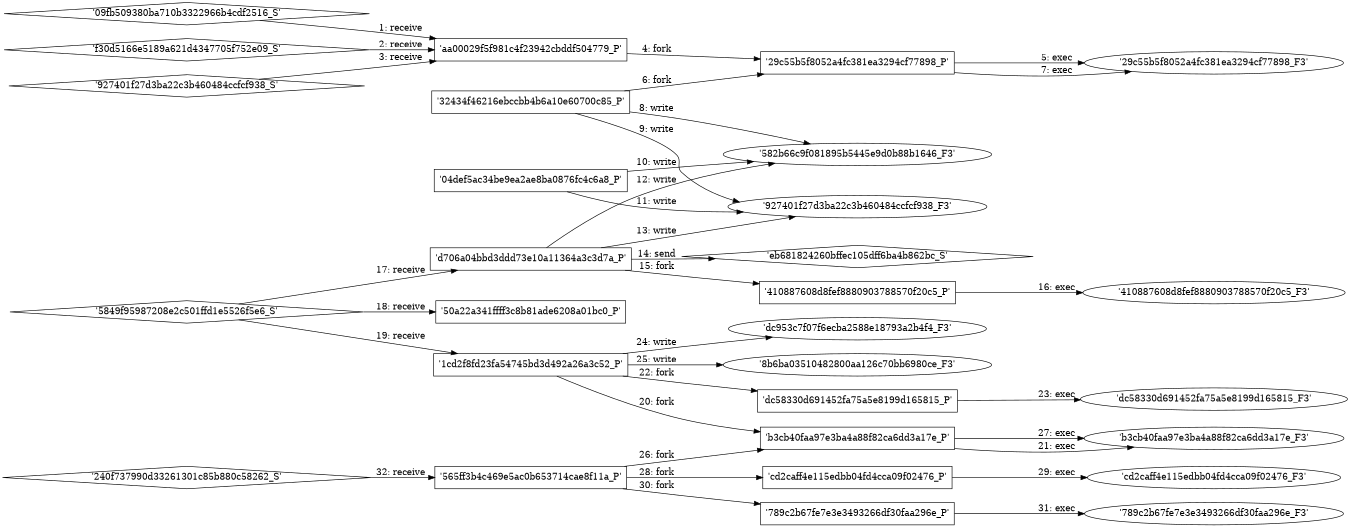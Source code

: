 digraph "D:\Learning\Paper\apt\基于CTI的攻击预警\Dataset\攻击图\ASGfromALLCTI\Incident Response lessons from recent Maze ransomware attacks.dot" {
rankdir="LR"
size="9"
fixedsize="false"
splines="true"
nodesep=0.3
ranksep=0
fontsize=10
overlap="scalexy"
engine= "neato"
	"'aa00029f5f981c4f23942cbddf504779_P'" [node_type=Process shape=box]
	"'09fb509380ba710b3322966b4cdf2516_S'" [node_type=Socket shape=diamond]
	"'09fb509380ba710b3322966b4cdf2516_S'" -> "'aa00029f5f981c4f23942cbddf504779_P'" [label="1: receive"]
	"'aa00029f5f981c4f23942cbddf504779_P'" [node_type=Process shape=box]
	"'f30d5166e5189a621d4347705f752e09_S'" [node_type=Socket shape=diamond]
	"'f30d5166e5189a621d4347705f752e09_S'" -> "'aa00029f5f981c4f23942cbddf504779_P'" [label="2: receive"]
	"'aa00029f5f981c4f23942cbddf504779_P'" [node_type=Process shape=box]
	"'927401f27d3ba22c3b460484ccfcf938_S'" [node_type=Socket shape=diamond]
	"'927401f27d3ba22c3b460484ccfcf938_S'" -> "'aa00029f5f981c4f23942cbddf504779_P'" [label="3: receive"]
	"'aa00029f5f981c4f23942cbddf504779_P'" [node_type=Process shape=box]
	"'29c55b5f8052a4fc381ea3294cf77898_P'" [node_type=Process shape=box]
	"'aa00029f5f981c4f23942cbddf504779_P'" -> "'29c55b5f8052a4fc381ea3294cf77898_P'" [label="4: fork"]
	"'29c55b5f8052a4fc381ea3294cf77898_P'" [node_type=Process shape=box]
	"'29c55b5f8052a4fc381ea3294cf77898_F3'" [node_type=File shape=ellipse]
	"'29c55b5f8052a4fc381ea3294cf77898_P'" -> "'29c55b5f8052a4fc381ea3294cf77898_F3'" [label="5: exec"]
	"'32434f46216ebccbb4b6a10e60700c85_P'" [node_type=Process shape=box]
	"'29c55b5f8052a4fc381ea3294cf77898_P'" [node_type=Process shape=box]
	"'32434f46216ebccbb4b6a10e60700c85_P'" -> "'29c55b5f8052a4fc381ea3294cf77898_P'" [label="6: fork"]
	"'29c55b5f8052a4fc381ea3294cf77898_P'" [node_type=Process shape=box]
	"'29c55b5f8052a4fc381ea3294cf77898_F3'" [node_type=File shape=ellipse]
	"'29c55b5f8052a4fc381ea3294cf77898_P'" -> "'29c55b5f8052a4fc381ea3294cf77898_F3'" [label="7: exec"]
	"'582b66c9f081895b5445e9d0b88b1646_F3'" [node_type=file shape=ellipse]
	"'32434f46216ebccbb4b6a10e60700c85_P'" [node_type=Process shape=box]
	"'32434f46216ebccbb4b6a10e60700c85_P'" -> "'582b66c9f081895b5445e9d0b88b1646_F3'" [label="8: write"]
	"'927401f27d3ba22c3b460484ccfcf938_F3'" [node_type=file shape=ellipse]
	"'32434f46216ebccbb4b6a10e60700c85_P'" [node_type=Process shape=box]
	"'32434f46216ebccbb4b6a10e60700c85_P'" -> "'927401f27d3ba22c3b460484ccfcf938_F3'" [label="9: write"]
	"'582b66c9f081895b5445e9d0b88b1646_F3'" [node_type=file shape=ellipse]
	"'04def5ac34be9ea2ae8ba0876fc4c6a8_P'" [node_type=Process shape=box]
	"'04def5ac34be9ea2ae8ba0876fc4c6a8_P'" -> "'582b66c9f081895b5445e9d0b88b1646_F3'" [label="10: write"]
	"'927401f27d3ba22c3b460484ccfcf938_F3'" [node_type=file shape=ellipse]
	"'04def5ac34be9ea2ae8ba0876fc4c6a8_P'" [node_type=Process shape=box]
	"'04def5ac34be9ea2ae8ba0876fc4c6a8_P'" -> "'927401f27d3ba22c3b460484ccfcf938_F3'" [label="11: write"]
	"'582b66c9f081895b5445e9d0b88b1646_F3'" [node_type=file shape=ellipse]
	"'d706a04bbd3ddd73e10a11364a3c3d7a_P'" [node_type=Process shape=box]
	"'d706a04bbd3ddd73e10a11364a3c3d7a_P'" -> "'582b66c9f081895b5445e9d0b88b1646_F3'" [label="12: write"]
	"'927401f27d3ba22c3b460484ccfcf938_F3'" [node_type=file shape=ellipse]
	"'d706a04bbd3ddd73e10a11364a3c3d7a_P'" [node_type=Process shape=box]
	"'d706a04bbd3ddd73e10a11364a3c3d7a_P'" -> "'927401f27d3ba22c3b460484ccfcf938_F3'" [label="13: write"]
	"'eb681824260bffec105dff6ba4b862bc_S'" [node_type=Socket shape=diamond]
	"'d706a04bbd3ddd73e10a11364a3c3d7a_P'" [node_type=Process shape=box]
	"'d706a04bbd3ddd73e10a11364a3c3d7a_P'" -> "'eb681824260bffec105dff6ba4b862bc_S'" [label="14: send"]
	"'d706a04bbd3ddd73e10a11364a3c3d7a_P'" [node_type=Process shape=box]
	"'410887608d8fef8880903788570f20c5_P'" [node_type=Process shape=box]
	"'d706a04bbd3ddd73e10a11364a3c3d7a_P'" -> "'410887608d8fef8880903788570f20c5_P'" [label="15: fork"]
	"'410887608d8fef8880903788570f20c5_P'" [node_type=Process shape=box]
	"'410887608d8fef8880903788570f20c5_F3'" [node_type=File shape=ellipse]
	"'410887608d8fef8880903788570f20c5_P'" -> "'410887608d8fef8880903788570f20c5_F3'" [label="16: exec"]
	"'d706a04bbd3ddd73e10a11364a3c3d7a_P'" [node_type=Process shape=box]
	"'5849f95987208e2c501ffd1e5526f5e6_S'" [node_type=Socket shape=diamond]
	"'5849f95987208e2c501ffd1e5526f5e6_S'" -> "'d706a04bbd3ddd73e10a11364a3c3d7a_P'" [label="17: receive"]
	"'50a22a341ffff3c8b81ade6208a01bc0_P'" [node_type=Process shape=box]
	"'5849f95987208e2c501ffd1e5526f5e6_S'" [node_type=Socket shape=diamond]
	"'5849f95987208e2c501ffd1e5526f5e6_S'" -> "'50a22a341ffff3c8b81ade6208a01bc0_P'" [label="18: receive"]
	"'1cd2f8fd23fa54745bd3d492a26a3c52_P'" [node_type=Process shape=box]
	"'5849f95987208e2c501ffd1e5526f5e6_S'" [node_type=Socket shape=diamond]
	"'5849f95987208e2c501ffd1e5526f5e6_S'" -> "'1cd2f8fd23fa54745bd3d492a26a3c52_P'" [label="19: receive"]
	"'1cd2f8fd23fa54745bd3d492a26a3c52_P'" [node_type=Process shape=box]
	"'b3cb40faa97e3ba4a88f82ca6dd3a17e_P'" [node_type=Process shape=box]
	"'1cd2f8fd23fa54745bd3d492a26a3c52_P'" -> "'b3cb40faa97e3ba4a88f82ca6dd3a17e_P'" [label="20: fork"]
	"'b3cb40faa97e3ba4a88f82ca6dd3a17e_P'" [node_type=Process shape=box]
	"'b3cb40faa97e3ba4a88f82ca6dd3a17e_F3'" [node_type=File shape=ellipse]
	"'b3cb40faa97e3ba4a88f82ca6dd3a17e_P'" -> "'b3cb40faa97e3ba4a88f82ca6dd3a17e_F3'" [label="21: exec"]
	"'1cd2f8fd23fa54745bd3d492a26a3c52_P'" [node_type=Process shape=box]
	"'dc58330d691452fa75a5e8199d165815_P'" [node_type=Process shape=box]
	"'1cd2f8fd23fa54745bd3d492a26a3c52_P'" -> "'dc58330d691452fa75a5e8199d165815_P'" [label="22: fork"]
	"'dc58330d691452fa75a5e8199d165815_P'" [node_type=Process shape=box]
	"'dc58330d691452fa75a5e8199d165815_F3'" [node_type=File shape=ellipse]
	"'dc58330d691452fa75a5e8199d165815_P'" -> "'dc58330d691452fa75a5e8199d165815_F3'" [label="23: exec"]
	"'dc953c7f07f6ecba2588e18793a2b4f4_F3'" [node_type=file shape=ellipse]
	"'1cd2f8fd23fa54745bd3d492a26a3c52_P'" [node_type=Process shape=box]
	"'1cd2f8fd23fa54745bd3d492a26a3c52_P'" -> "'dc953c7f07f6ecba2588e18793a2b4f4_F3'" [label="24: write"]
	"'8b6ba03510482800aa126c70bb6980ce_F3'" [node_type=file shape=ellipse]
	"'1cd2f8fd23fa54745bd3d492a26a3c52_P'" [node_type=Process shape=box]
	"'1cd2f8fd23fa54745bd3d492a26a3c52_P'" -> "'8b6ba03510482800aa126c70bb6980ce_F3'" [label="25: write"]
	"'565ff3b4c469e5ac0b653714cae8f11a_P'" [node_type=Process shape=box]
	"'b3cb40faa97e3ba4a88f82ca6dd3a17e_P'" [node_type=Process shape=box]
	"'565ff3b4c469e5ac0b653714cae8f11a_P'" -> "'b3cb40faa97e3ba4a88f82ca6dd3a17e_P'" [label="26: fork"]
	"'b3cb40faa97e3ba4a88f82ca6dd3a17e_P'" [node_type=Process shape=box]
	"'b3cb40faa97e3ba4a88f82ca6dd3a17e_F3'" [node_type=File shape=ellipse]
	"'b3cb40faa97e3ba4a88f82ca6dd3a17e_P'" -> "'b3cb40faa97e3ba4a88f82ca6dd3a17e_F3'" [label="27: exec"]
	"'565ff3b4c469e5ac0b653714cae8f11a_P'" [node_type=Process shape=box]
	"'cd2caff4e115edbb04fd4cca09f02476_P'" [node_type=Process shape=box]
	"'565ff3b4c469e5ac0b653714cae8f11a_P'" -> "'cd2caff4e115edbb04fd4cca09f02476_P'" [label="28: fork"]
	"'cd2caff4e115edbb04fd4cca09f02476_P'" [node_type=Process shape=box]
	"'cd2caff4e115edbb04fd4cca09f02476_F3'" [node_type=File shape=ellipse]
	"'cd2caff4e115edbb04fd4cca09f02476_P'" -> "'cd2caff4e115edbb04fd4cca09f02476_F3'" [label="29: exec"]
	"'565ff3b4c469e5ac0b653714cae8f11a_P'" [node_type=Process shape=box]
	"'789c2b67fe7e3e3493266df30faa296e_P'" [node_type=Process shape=box]
	"'565ff3b4c469e5ac0b653714cae8f11a_P'" -> "'789c2b67fe7e3e3493266df30faa296e_P'" [label="30: fork"]
	"'789c2b67fe7e3e3493266df30faa296e_P'" [node_type=Process shape=box]
	"'789c2b67fe7e3e3493266df30faa296e_F3'" [node_type=File shape=ellipse]
	"'789c2b67fe7e3e3493266df30faa296e_P'" -> "'789c2b67fe7e3e3493266df30faa296e_F3'" [label="31: exec"]
	"'565ff3b4c469e5ac0b653714cae8f11a_P'" [node_type=Process shape=box]
	"'240f737990d33261301c85b880c58262_S'" [node_type=Socket shape=diamond]
	"'240f737990d33261301c85b880c58262_S'" -> "'565ff3b4c469e5ac0b653714cae8f11a_P'" [label="32: receive"]
}
